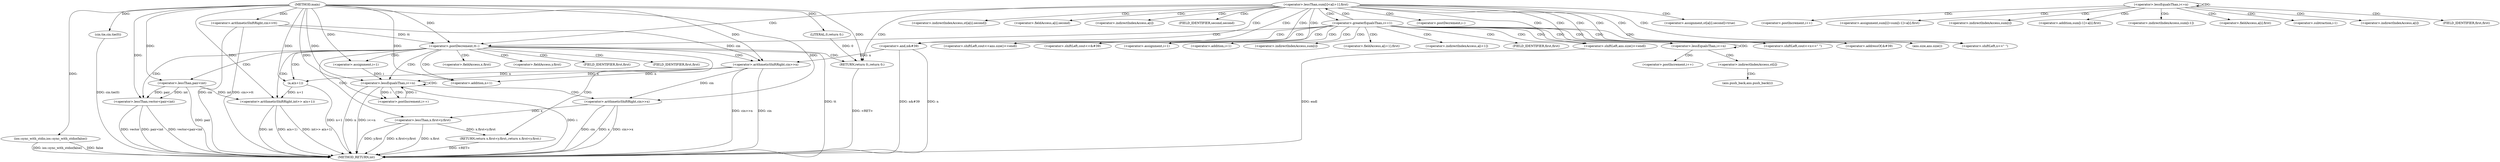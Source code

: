 digraph "main" {  
"1000108" [label = "(METHOD,main)" ]
"1000277" [label = "(METHOD_RETURN,int)" ]
"1000110" [label = "(ios::sync_with_stdio,ios::sync_with_stdio(false))" ]
"1000112" [label = "(cin.tie,cin.tie(0))" ]
"1000115" [label = "(<operator>.arithmeticShiftRight,cin>>tt)" ]
"1000275" [label = "(RETURN,return 0;,return 0;)" ]
"1000119" [label = "(<operator>.postDecrement,tt--)" ]
"1000276" [label = "(LITERAL,0,return 0;)" ]
"1000123" [label = "(<operator>.arithmeticShiftRight,cin>>n)" ]
"1000272" [label = "(<operator>.and,n&#39)" ]
"1000127" [label = "(<operator>.lessThan,vector<pair<int)" ]
"1000132" [label = "(<operator>.arithmeticShiftRight,int>> a(n+1))" ]
"1000140" [label = "(<operator>.assignment,i=1)" ]
"1000143" [label = "(<operator>.lessEqualsThan,i<=n)" ]
"1000146" [label = "(<operator>.postIncrement,i++)" ]
"1000155" [label = "(RETURN,return x.first<y.first;,return x.first<y.first;)" ]
"1000150" [label = "(<operator>.arithmeticShiftRight,cin>>x)" ]
"1000156" [label = "(<operator>.lessThan,x.first<y.first)" ]
"1000258" [label = "(<operator>.shiftLeft,ans.size()<<endl)" ]
"1000129" [label = "(<operator>.lessThan,pair<int)" ]
"1000134" [label = "(a,a(n+1))" ]
"1000135" [label = "(<operator>.addition,n+1)" ]
"1000256" [label = "(<operator>.shiftLeft,cout<<ans.size()<<endl)" ]
"1000268" [label = "(<operator>.shiftLeft,cout<<&#39)" ]
"1000169" [label = "(<operator>.lessEqualsThan,i<=n)" ]
"1000172" [label = "(<operator>.postIncrement,i++)" ]
"1000207" [label = "(<operator>.greaterEqualsThan,i>=1)" ]
"1000210" [label = "(<operator>.postDecrement,i--)" ]
"1000240" [label = "(<operator>.assignment,i=1)" ]
"1000243" [label = "(<operator>.lessEqualsThan,i<=n)" ]
"1000246" [label = "(<operator>.postIncrement,i++)" ]
"1000263" [label = "(<operator>.shiftLeft,cout<<x<<\" \")" ]
"1000270" [label = "(<operator>.addressOf,&#39)" ]
"1000175" [label = "(<operator>.assignment,sum[i]=sum[i-1]+a[i].first)" ]
"1000259" [label = "(ans.size,ans.size())" ]
"1000265" [label = "(<operator>.shiftLeft,x<<\" \")" ]
"1000157" [label = "(<operator>.fieldAccess,x.first)" ]
"1000160" [label = "(<operator>.fieldAccess,y.first)" ]
"1000176" [label = "(<operator>.indirectIndexAccess,sum[i])" ]
"1000179" [label = "(<operator>.addition,sum[i-1]+a[i].first)" ]
"1000214" [label = "(<operator>.lessThan,sum[i]<a[i+1].first)" ]
"1000250" [label = "(<operator>.indirectIndexAccess,st[i])" ]
"1000159" [label = "(FIELD_IDENTIFIER,first,first)" ]
"1000162" [label = "(FIELD_IDENTIFIER,first,first)" ]
"1000180" [label = "(<operator>.indirectIndexAccess,sum[i-1])" ]
"1000185" [label = "(<operator>.fieldAccess,a[i].first)" ]
"1000215" [label = "(<operator>.indirectIndexAccess,sum[i])" ]
"1000218" [label = "(<operator>.fieldAccess,a[i+1].first)" ]
"1000228" [label = "(<operator>.assignment,st[a[i].second]=true)" ]
"1000254" [label = "(ans.push_back,ans.push_back(i))" ]
"1000182" [label = "(<operator>.subtraction,i-1)" ]
"1000186" [label = "(<operator>.indirectIndexAccess,a[i])" ]
"1000189" [label = "(FIELD_IDENTIFIER,first,first)" ]
"1000219" [label = "(<operator>.indirectIndexAccess,a[i+1])" ]
"1000224" [label = "(FIELD_IDENTIFIER,first,first)" ]
"1000229" [label = "(<operator>.indirectIndexAccess,st[a[i].second])" ]
"1000221" [label = "(<operator>.addition,i+1)" ]
"1000231" [label = "(<operator>.fieldAccess,a[i].second)" ]
"1000232" [label = "(<operator>.indirectIndexAccess,a[i])" ]
"1000235" [label = "(FIELD_IDENTIFIER,second,second)" ]
  "1000275" -> "1000277"  [ label = "DDG: <RET>"] 
  "1000155" -> "1000277"  [ label = "DDG: <RET>"] 
  "1000110" -> "1000277"  [ label = "DDG: ios::sync_with_stdio(false)"] 
  "1000112" -> "1000277"  [ label = "DDG: cin.tie(0)"] 
  "1000115" -> "1000277"  [ label = "DDG: cin"] 
  "1000115" -> "1000277"  [ label = "DDG: cin>>tt"] 
  "1000119" -> "1000277"  [ label = "DDG: tt"] 
  "1000123" -> "1000277"  [ label = "DDG: cin"] 
  "1000123" -> "1000277"  [ label = "DDG: cin>>n"] 
  "1000127" -> "1000277"  [ label = "DDG: pair<int"] 
  "1000127" -> "1000277"  [ label = "DDG: vector<pair<int"] 
  "1000132" -> "1000277"  [ label = "DDG: int"] 
  "1000134" -> "1000277"  [ label = "DDG: n+1"] 
  "1000132" -> "1000277"  [ label = "DDG: a(n+1)"] 
  "1000132" -> "1000277"  [ label = "DDG: int>> a(n+1)"] 
  "1000143" -> "1000277"  [ label = "DDG: i"] 
  "1000143" -> "1000277"  [ label = "DDG: n"] 
  "1000143" -> "1000277"  [ label = "DDG: i<=n"] 
  "1000156" -> "1000277"  [ label = "DDG: x.first"] 
  "1000156" -> "1000277"  [ label = "DDG: y.first"] 
  "1000156" -> "1000277"  [ label = "DDG: x.first<y.first"] 
  "1000150" -> "1000277"  [ label = "DDG: cin"] 
  "1000150" -> "1000277"  [ label = "DDG: x"] 
  "1000150" -> "1000277"  [ label = "DDG: cin>>x"] 
  "1000272" -> "1000277"  [ label = "DDG: n&#39"] 
  "1000272" -> "1000277"  [ label = "DDG: n"] 
  "1000127" -> "1000277"  [ label = "DDG: vector"] 
  "1000129" -> "1000277"  [ label = "DDG: pair"] 
  "1000258" -> "1000277"  [ label = "DDG: endl"] 
  "1000110" -> "1000277"  [ label = "DDG: false"] 
  "1000276" -> "1000275"  [ label = "DDG: 0"] 
  "1000108" -> "1000275"  [ label = "DDG: "] 
  "1000108" -> "1000110"  [ label = "DDG: "] 
  "1000108" -> "1000112"  [ label = "DDG: "] 
  "1000108" -> "1000115"  [ label = "DDG: "] 
  "1000108" -> "1000276"  [ label = "DDG: "] 
  "1000115" -> "1000119"  [ label = "DDG: tt"] 
  "1000108" -> "1000119"  [ label = "DDG: "] 
  "1000115" -> "1000123"  [ label = "DDG: cin"] 
  "1000108" -> "1000123"  [ label = "DDG: "] 
  "1000272" -> "1000123"  [ label = "DDG: n"] 
  "1000108" -> "1000140"  [ label = "DDG: "] 
  "1000156" -> "1000155"  [ label = "DDG: x.first<y.first"] 
  "1000108" -> "1000127"  [ label = "DDG: "] 
  "1000129" -> "1000127"  [ label = "DDG: pair"] 
  "1000129" -> "1000127"  [ label = "DDG: int"] 
  "1000129" -> "1000132"  [ label = "DDG: int"] 
  "1000108" -> "1000132"  [ label = "DDG: "] 
  "1000134" -> "1000132"  [ label = "DDG: n+1"] 
  "1000140" -> "1000143"  [ label = "DDG: i"] 
  "1000146" -> "1000143"  [ label = "DDG: i"] 
  "1000108" -> "1000143"  [ label = "DDG: "] 
  "1000123" -> "1000143"  [ label = "DDG: n"] 
  "1000143" -> "1000146"  [ label = "DDG: i"] 
  "1000108" -> "1000146"  [ label = "DDG: "] 
  "1000108" -> "1000129"  [ label = "DDG: "] 
  "1000108" -> "1000134"  [ label = "DDG: "] 
  "1000123" -> "1000134"  [ label = "DDG: n"] 
  "1000123" -> "1000150"  [ label = "DDG: cin"] 
  "1000108" -> "1000150"  [ label = "DDG: "] 
  "1000150" -> "1000156"  [ label = "DDG: x"] 
  "1000123" -> "1000135"  [ label = "DDG: n"] 
  "1000108" -> "1000135"  [ label = "DDG: "] 
  "1000119" -> "1000127"  [ label = "CDG: "] 
  "1000119" -> "1000156"  [ label = "CDG: "] 
  "1000119" -> "1000157"  [ label = "CDG: "] 
  "1000119" -> "1000132"  [ label = "CDG: "] 
  "1000119" -> "1000123"  [ label = "CDG: "] 
  "1000119" -> "1000160"  [ label = "CDG: "] 
  "1000119" -> "1000135"  [ label = "CDG: "] 
  "1000119" -> "1000143"  [ label = "CDG: "] 
  "1000119" -> "1000159"  [ label = "CDG: "] 
  "1000119" -> "1000155"  [ label = "CDG: "] 
  "1000119" -> "1000129"  [ label = "CDG: "] 
  "1000119" -> "1000162"  [ label = "CDG: "] 
  "1000119" -> "1000140"  [ label = "CDG: "] 
  "1000119" -> "1000275"  [ label = "CDG: "] 
  "1000119" -> "1000134"  [ label = "CDG: "] 
  "1000143" -> "1000150"  [ label = "CDG: "] 
  "1000143" -> "1000146"  [ label = "CDG: "] 
  "1000143" -> "1000143"  [ label = "CDG: "] 
  "1000169" -> "1000182"  [ label = "CDG: "] 
  "1000169" -> "1000180"  [ label = "CDG: "] 
  "1000169" -> "1000175"  [ label = "CDG: "] 
  "1000169" -> "1000179"  [ label = "CDG: "] 
  "1000169" -> "1000176"  [ label = "CDG: "] 
  "1000169" -> "1000185"  [ label = "CDG: "] 
  "1000169" -> "1000186"  [ label = "CDG: "] 
  "1000169" -> "1000172"  [ label = "CDG: "] 
  "1000169" -> "1000189"  [ label = "CDG: "] 
  "1000169" -> "1000169"  [ label = "CDG: "] 
  "1000207" -> "1000258"  [ label = "CDG: "] 
  "1000207" -> "1000221"  [ label = "CDG: "] 
  "1000207" -> "1000268"  [ label = "CDG: "] 
  "1000207" -> "1000243"  [ label = "CDG: "] 
  "1000207" -> "1000259"  [ label = "CDG: "] 
  "1000207" -> "1000219"  [ label = "CDG: "] 
  "1000207" -> "1000214"  [ label = "CDG: "] 
  "1000207" -> "1000224"  [ label = "CDG: "] 
  "1000207" -> "1000240"  [ label = "CDG: "] 
  "1000207" -> "1000270"  [ label = "CDG: "] 
  "1000207" -> "1000265"  [ label = "CDG: "] 
  "1000207" -> "1000119"  [ label = "CDG: "] 
  "1000207" -> "1000263"  [ label = "CDG: "] 
  "1000207" -> "1000215"  [ label = "CDG: "] 
  "1000207" -> "1000272"  [ label = "CDG: "] 
  "1000207" -> "1000218"  [ label = "CDG: "] 
  "1000207" -> "1000256"  [ label = "CDG: "] 
  "1000243" -> "1000243"  [ label = "CDG: "] 
  "1000243" -> "1000250"  [ label = "CDG: "] 
  "1000243" -> "1000246"  [ label = "CDG: "] 
  "1000214" -> "1000210"  [ label = "CDG: "] 
  "1000214" -> "1000235"  [ label = "CDG: "] 
  "1000214" -> "1000232"  [ label = "CDG: "] 
  "1000214" -> "1000229"  [ label = "CDG: "] 
  "1000214" -> "1000207"  [ label = "CDG: "] 
  "1000214" -> "1000231"  [ label = "CDG: "] 
  "1000214" -> "1000228"  [ label = "CDG: "] 
  "1000214" -> "1000258"  [ label = "CDG: "] 
  "1000214" -> "1000268"  [ label = "CDG: "] 
  "1000214" -> "1000243"  [ label = "CDG: "] 
  "1000214" -> "1000259"  [ label = "CDG: "] 
  "1000214" -> "1000240"  [ label = "CDG: "] 
  "1000214" -> "1000270"  [ label = "CDG: "] 
  "1000214" -> "1000265"  [ label = "CDG: "] 
  "1000214" -> "1000119"  [ label = "CDG: "] 
  "1000214" -> "1000263"  [ label = "CDG: "] 
  "1000214" -> "1000272"  [ label = "CDG: "] 
  "1000214" -> "1000256"  [ label = "CDG: "] 
  "1000214" -> "1000275"  [ label = "CDG: "] 
  "1000250" -> "1000254"  [ label = "CDG: "] 
}
